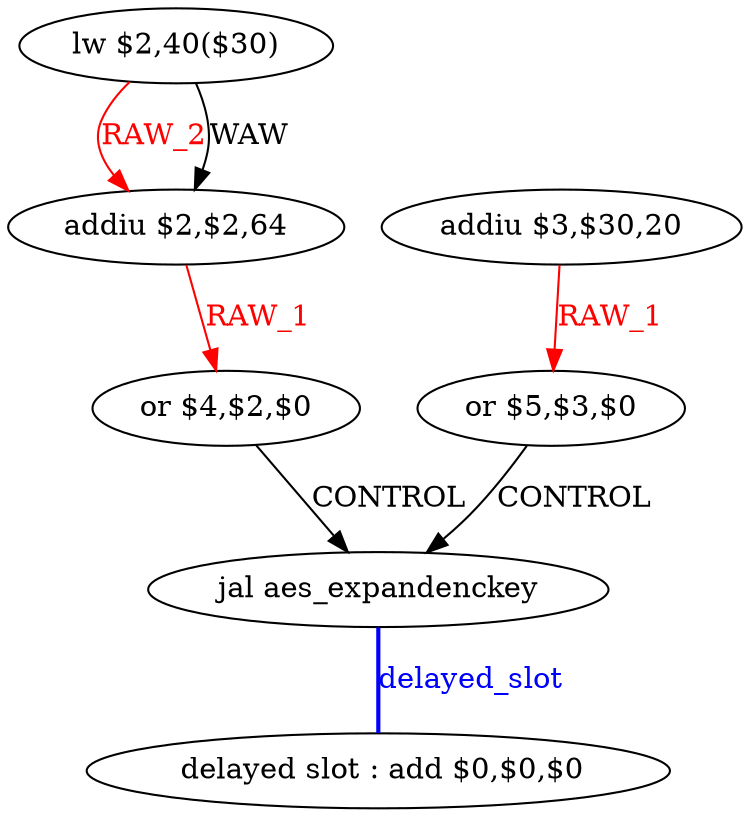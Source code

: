 digraph G1 {
node [shape = ellipse];
i6 [label = " delayed slot : add $0,$0,$0"] ;
i5 ->  i6 [style = bold, dir= none, fontcolor = blue, color = blue, label= "delayed_slot"];
i5 [label = "jal aes_expandenckey"] ;
i0 [label = "lw $2,40($30)"] ;
i0 ->  i1 [color = red, fontcolor = red, label= "RAW_2"];
i0 ->  i1 [label= "WAW"];
i1 [label = "addiu $2,$2,64"] ;
i1 ->  i3 [color = red, fontcolor = red, label= "RAW_1"];
i3 [label = "or $4,$2,$0"] ;
i3 ->  i5 [label= "CONTROL"];
i2 [label = "addiu $3,$30,20"] ;
i2 ->  i4 [color = red, fontcolor = red, label= "RAW_1"];
i4 [label = "or $5,$3,$0"] ;
i4 ->  i5 [label= "CONTROL"];
}
